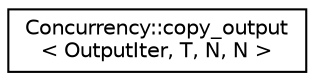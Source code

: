 digraph "Graphical Class Hierarchy"
{
  edge [fontname="Helvetica",fontsize="10",labelfontname="Helvetica",labelfontsize="10"];
  node [fontname="Helvetica",fontsize="10",shape=record];
  rankdir="LR";
  Node1 [label="Concurrency::copy_output\l\< OutputIter, T, N, N \>",height=0.2,width=0.4,color="black", fillcolor="white", style="filled",URL="$structConcurrency_1_1copy__output_3_01OutputIter_00_01T_00_01N_00_01N_01_4.html"];
}
